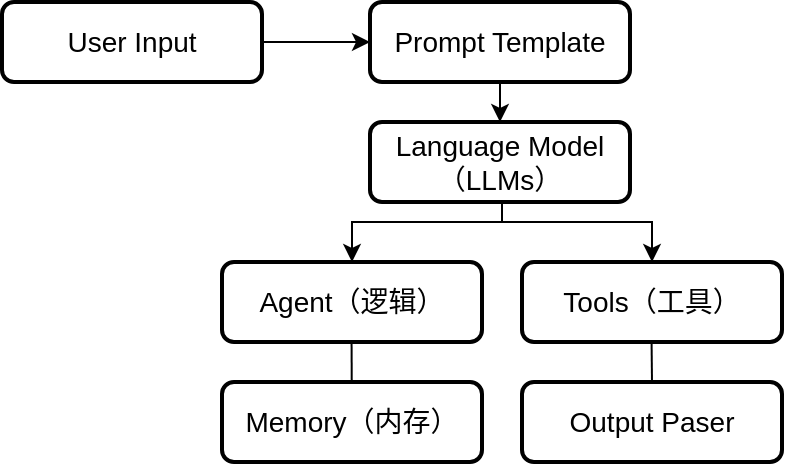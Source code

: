 <mxfile version="25.0.3">
  <diagram name="第 1 页" id="Gkccve2eXHPNfl_OkW0O">
    <mxGraphModel dx="1135" dy="625" grid="1" gridSize="10" guides="1" tooltips="1" connect="1" arrows="1" fold="1" page="1" pageScale="1" pageWidth="827" pageHeight="1169" math="0" shadow="0">
      <root>
        <mxCell id="0" />
        <mxCell id="1" parent="0" />
        <mxCell id="OuLJyy-X7JZpYLJuThKG-32" style="edgeStyle=orthogonalEdgeStyle;rounded=0;orthogonalLoop=1;jettySize=auto;html=1;entryX=0;entryY=0.5;entryDx=0;entryDy=0;" edge="1" parent="1" source="OuLJyy-X7JZpYLJuThKG-24" target="OuLJyy-X7JZpYLJuThKG-25">
          <mxGeometry relative="1" as="geometry">
            <mxPoint x="410" y="250" as="targetPoint" />
          </mxGeometry>
        </mxCell>
        <mxCell id="OuLJyy-X7JZpYLJuThKG-24" value="&lt;font style=&quot;font-size: 14px;&quot;&gt;User Input&lt;/font&gt;" style="rounded=1;whiteSpace=wrap;html=1;strokeWidth=2;" vertex="1" parent="1">
          <mxGeometry x="230" y="230" width="130" height="40" as="geometry" />
        </mxCell>
        <mxCell id="OuLJyy-X7JZpYLJuThKG-34" style="edgeStyle=orthogonalEdgeStyle;rounded=0;orthogonalLoop=1;jettySize=auto;html=1;entryX=0.5;entryY=0;entryDx=0;entryDy=0;" edge="1" parent="1" source="OuLJyy-X7JZpYLJuThKG-25" target="OuLJyy-X7JZpYLJuThKG-27">
          <mxGeometry relative="1" as="geometry" />
        </mxCell>
        <mxCell id="OuLJyy-X7JZpYLJuThKG-25" value="&lt;font style=&quot;font-size: 14px;&quot;&gt;Prompt Template&lt;/font&gt;" style="rounded=1;whiteSpace=wrap;html=1;strokeWidth=2;" vertex="1" parent="1">
          <mxGeometry x="414" y="230" width="130" height="40" as="geometry" />
        </mxCell>
        <mxCell id="OuLJyy-X7JZpYLJuThKG-27" value="&lt;font style=&quot;font-size: 14px;&quot;&gt;Language Model（LLMs）&lt;/font&gt;" style="rounded=1;whiteSpace=wrap;html=1;strokeWidth=2;" vertex="1" parent="1">
          <mxGeometry x="414" y="290" width="130" height="40" as="geometry" />
        </mxCell>
        <mxCell id="OuLJyy-X7JZpYLJuThKG-28" value="&lt;font style=&quot;font-size: 14px;&quot;&gt;Agent（逻辑）&lt;/font&gt;" style="rounded=1;whiteSpace=wrap;html=1;strokeWidth=2;" vertex="1" parent="1">
          <mxGeometry x="340" y="360" width="130" height="40" as="geometry" />
        </mxCell>
        <mxCell id="OuLJyy-X7JZpYLJuThKG-29" value="&lt;font style=&quot;font-size: 14px;&quot;&gt;Memory（内存）&lt;/font&gt;" style="rounded=1;whiteSpace=wrap;html=1;strokeWidth=2;" vertex="1" parent="1">
          <mxGeometry x="340" y="420" width="130" height="40" as="geometry" />
        </mxCell>
        <mxCell id="OuLJyy-X7JZpYLJuThKG-30" value="&lt;font style=&quot;font-size: 14px;&quot;&gt;Tools（工具）&lt;/font&gt;" style="rounded=1;whiteSpace=wrap;html=1;strokeWidth=2;" vertex="1" parent="1">
          <mxGeometry x="490" y="360" width="130" height="40" as="geometry" />
        </mxCell>
        <mxCell id="OuLJyy-X7JZpYLJuThKG-31" value="&lt;font style=&quot;font-size: 14px;&quot;&gt;Output Paser&lt;/font&gt;" style="rounded=1;whiteSpace=wrap;html=1;strokeWidth=2;" vertex="1" parent="1">
          <mxGeometry x="490" y="420" width="130" height="40" as="geometry" />
        </mxCell>
        <mxCell id="OuLJyy-X7JZpYLJuThKG-36" value="" style="endArrow=classic;html=1;rounded=0;entryX=0.5;entryY=0;entryDx=0;entryDy=0;" edge="1" parent="1" target="OuLJyy-X7JZpYLJuThKG-28">
          <mxGeometry width="50" height="50" relative="1" as="geometry">
            <mxPoint x="480" y="330" as="sourcePoint" />
            <mxPoint x="410" y="350" as="targetPoint" />
            <Array as="points">
              <mxPoint x="480" y="340" />
              <mxPoint x="405" y="340" />
            </Array>
          </mxGeometry>
        </mxCell>
        <mxCell id="OuLJyy-X7JZpYLJuThKG-37" value="" style="endArrow=classic;html=1;rounded=0;entryX=0.5;entryY=0;entryDx=0;entryDy=0;" edge="1" parent="1" target="OuLJyy-X7JZpYLJuThKG-30">
          <mxGeometry width="50" height="50" relative="1" as="geometry">
            <mxPoint x="480" y="340" as="sourcePoint" />
            <mxPoint x="590" y="360" as="targetPoint" />
            <Array as="points">
              <mxPoint x="555" y="340" />
            </Array>
          </mxGeometry>
        </mxCell>
        <mxCell id="OuLJyy-X7JZpYLJuThKG-41" value="" style="endArrow=none;html=1;rounded=0;exitX=0.499;exitY=0.019;exitDx=0;exitDy=0;exitPerimeter=0;entryX=0.511;entryY=1.006;entryDx=0;entryDy=0;entryPerimeter=0;" edge="1" parent="1" source="OuLJyy-X7JZpYLJuThKG-29">
          <mxGeometry width="50" height="50" relative="1" as="geometry">
            <mxPoint x="404.96" y="431.6" as="sourcePoint" />
            <mxPoint x="405.22" y="400.24" as="targetPoint" />
            <Array as="points">
              <mxPoint x="404.79" y="400" />
            </Array>
          </mxGeometry>
        </mxCell>
        <mxCell id="OuLJyy-X7JZpYLJuThKG-42" value="" style="endArrow=none;html=1;rounded=0;entryX=0.511;entryY=1.006;entryDx=0;entryDy=0;entryPerimeter=0;" edge="1" parent="1">
          <mxGeometry width="50" height="50" relative="1" as="geometry">
            <mxPoint x="555" y="420" as="sourcePoint" />
            <mxPoint x="555.22" y="400.24" as="targetPoint" />
            <Array as="points">
              <mxPoint x="554.79" y="400" />
            </Array>
          </mxGeometry>
        </mxCell>
      </root>
    </mxGraphModel>
  </diagram>
</mxfile>
